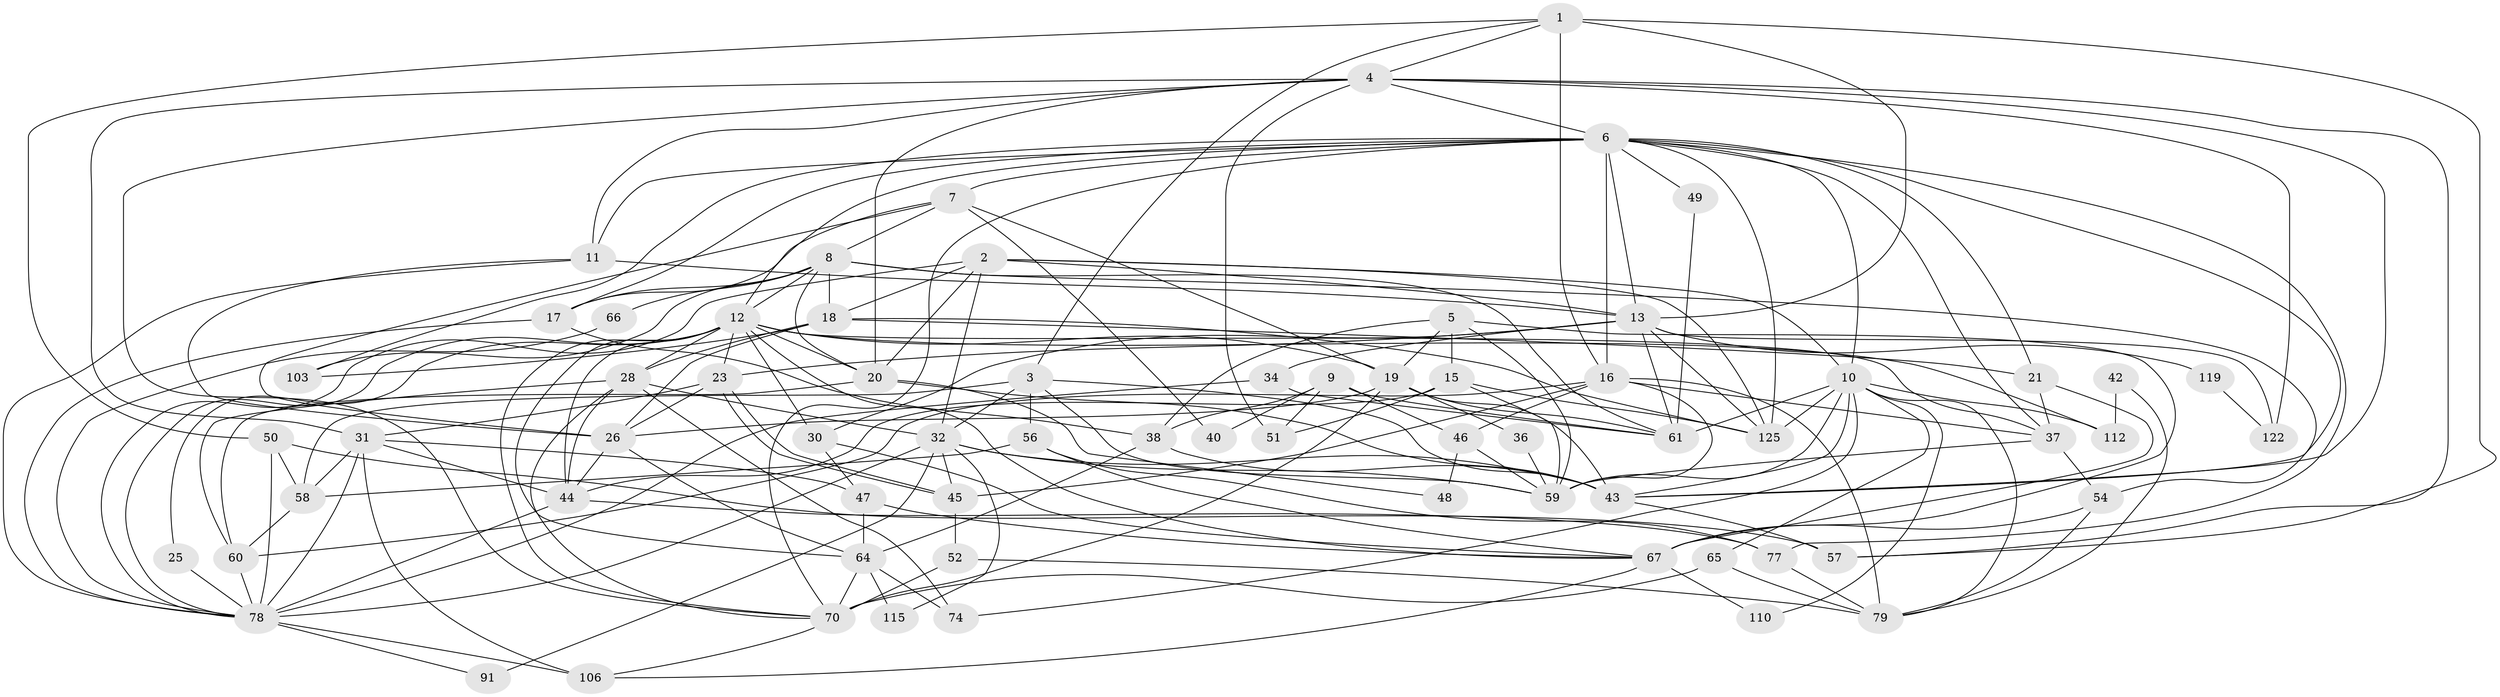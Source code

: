 // original degree distribution, {4: 0.29927007299270075, 3: 0.21897810218978103, 5: 0.145985401459854, 8: 0.029197080291970802, 2: 0.18248175182481752, 6: 0.08029197080291971, 7: 0.029197080291970802, 9: 0.014598540145985401}
// Generated by graph-tools (version 1.1) at 2025/18/03/04/25 18:18:35]
// undirected, 68 vertices, 192 edges
graph export_dot {
graph [start="1"]
  node [color=gray90,style=filled];
  1 [super="+129+94+108"];
  2 [super="+41+62"];
  3 [super="+118"];
  4 [super="+27+134+75"];
  5 [super="+55"];
  6 [super="+132+89+86+68+63"];
  7 [super="+72"];
  8 [super="+73"];
  9 [super="+33"];
  10 [super="+76"];
  11 [super="+109"];
  12 [super="+71+82+24"];
  13 [super="+14+131"];
  15;
  16 [super="+116+92"];
  17 [super="+99"];
  18 [super="+104"];
  19 [super="+83+107"];
  20 [super="+133+22"];
  21 [super="+114"];
  23;
  25;
  26 [super="+126+39"];
  28 [super="+84"];
  30 [super="+120"];
  31 [super="+95"];
  32 [super="+102+85"];
  34;
  36;
  37 [super="+113"];
  38 [super="+81"];
  40;
  42;
  43 [super="+96"];
  44 [super="+105"];
  45;
  46;
  47 [super="+53"];
  48;
  49;
  50;
  51;
  52;
  54 [super="+135"];
  56;
  57;
  58;
  59 [super="+100"];
  60 [super="+117"];
  61;
  64 [super="+136"];
  65;
  66;
  67 [super="+111+80"];
  70 [super="+88"];
  74;
  77 [super="+93"];
  78 [super="+121+97"];
  79;
  91;
  103;
  106;
  110;
  112;
  115;
  119;
  122;
  125;
  1 -- 50;
  1 -- 4;
  1 -- 13 [weight=2];
  1 -- 57;
  1 -- 3;
  1 -- 16;
  2 -- 13;
  2 -- 125;
  2 -- 32;
  2 -- 20;
  2 -- 10;
  2 -- 18;
  2 -- 78;
  3 -- 58;
  3 -- 59;
  3 -- 56;
  3 -- 43;
  3 -- 32 [weight=2];
  4 -- 70;
  4 -- 122 [weight=2];
  4 -- 20 [weight=2];
  4 -- 57;
  4 -- 43;
  4 -- 6;
  4 -- 51;
  4 -- 31;
  4 -- 11;
  5 -- 59;
  5 -- 38;
  5 -- 15;
  5 -- 67;
  5 -- 19;
  6 -- 125;
  6 -- 11;
  6 -- 103;
  6 -- 77;
  6 -- 7;
  6 -- 70 [weight=2];
  6 -- 49;
  6 -- 37;
  6 -- 21;
  6 -- 13;
  6 -- 10;
  6 -- 43;
  6 -- 17;
  6 -- 16;
  6 -- 12;
  7 -- 40;
  7 -- 19 [weight=2];
  7 -- 26;
  7 -- 17;
  7 -- 8;
  8 -- 61;
  8 -- 66;
  8 -- 103;
  8 -- 17 [weight=2];
  8 -- 18;
  8 -- 20;
  8 -- 54;
  8 -- 12;
  9 -- 61;
  9 -- 51;
  9 -- 40;
  9 -- 46;
  9 -- 38;
  10 -- 125;
  10 -- 65;
  10 -- 74;
  10 -- 110;
  10 -- 79;
  10 -- 112;
  10 -- 59;
  10 -- 61;
  10 -- 43;
  11 -- 26;
  11 -- 13;
  11 -- 78;
  12 -- 78 [weight=2];
  12 -- 64;
  12 -- 112;
  12 -- 20;
  12 -- 37;
  12 -- 25;
  12 -- 30;
  12 -- 28;
  12 -- 19;
  12 -- 67;
  12 -- 23;
  12 -- 70;
  12 -- 44;
  13 -- 61;
  13 -- 34;
  13 -- 119;
  13 -- 125;
  13 -- 23;
  13 -- 122;
  13 -- 30;
  15 -- 125;
  15 -- 51;
  15 -- 59;
  15 -- 44;
  16 -- 59;
  16 -- 79 [weight=2];
  16 -- 37;
  16 -- 60;
  16 -- 45;
  16 -- 46;
  17 -- 78;
  17 -- 38;
  18 -- 125;
  18 -- 28;
  18 -- 21;
  18 -- 103;
  18 -- 26;
  19 -- 43;
  19 -- 36;
  19 -- 61;
  19 -- 26;
  19 -- 70;
  20 -- 43;
  20 -- 48;
  20 -- 60;
  21 -- 37;
  21 -- 67;
  23 -- 45;
  23 -- 45;
  23 -- 31;
  23 -- 26;
  25 -- 78;
  26 -- 44;
  26 -- 64;
  28 -- 60;
  28 -- 74;
  28 -- 70;
  28 -- 32;
  28 -- 44;
  30 -- 47;
  30 -- 67;
  31 -- 58;
  31 -- 78;
  31 -- 47;
  31 -- 106;
  31 -- 44;
  32 -- 45;
  32 -- 115;
  32 -- 91;
  32 -- 59;
  32 -- 78 [weight=2];
  32 -- 43;
  34 -- 61;
  34 -- 78;
  36 -- 59;
  37 -- 54;
  37 -- 59;
  38 -- 64;
  38 -- 43;
  42 -- 112;
  42 -- 79;
  43 -- 57;
  44 -- 78;
  44 -- 77;
  45 -- 52;
  46 -- 59;
  46 -- 48;
  47 -- 67;
  47 -- 64;
  49 -- 61;
  50 -- 58;
  50 -- 57;
  50 -- 78;
  52 -- 79;
  52 -- 70;
  54 -- 79 [weight=2];
  54 -- 67;
  56 -- 77;
  56 -- 58;
  56 -- 67;
  58 -- 60;
  60 -- 78;
  64 -- 70;
  64 -- 115;
  64 -- 74;
  65 -- 79;
  65 -- 70;
  66 -- 78;
  67 -- 106;
  67 -- 110;
  70 -- 106;
  77 -- 79;
  78 -- 106;
  78 -- 91;
  119 -- 122;
}
